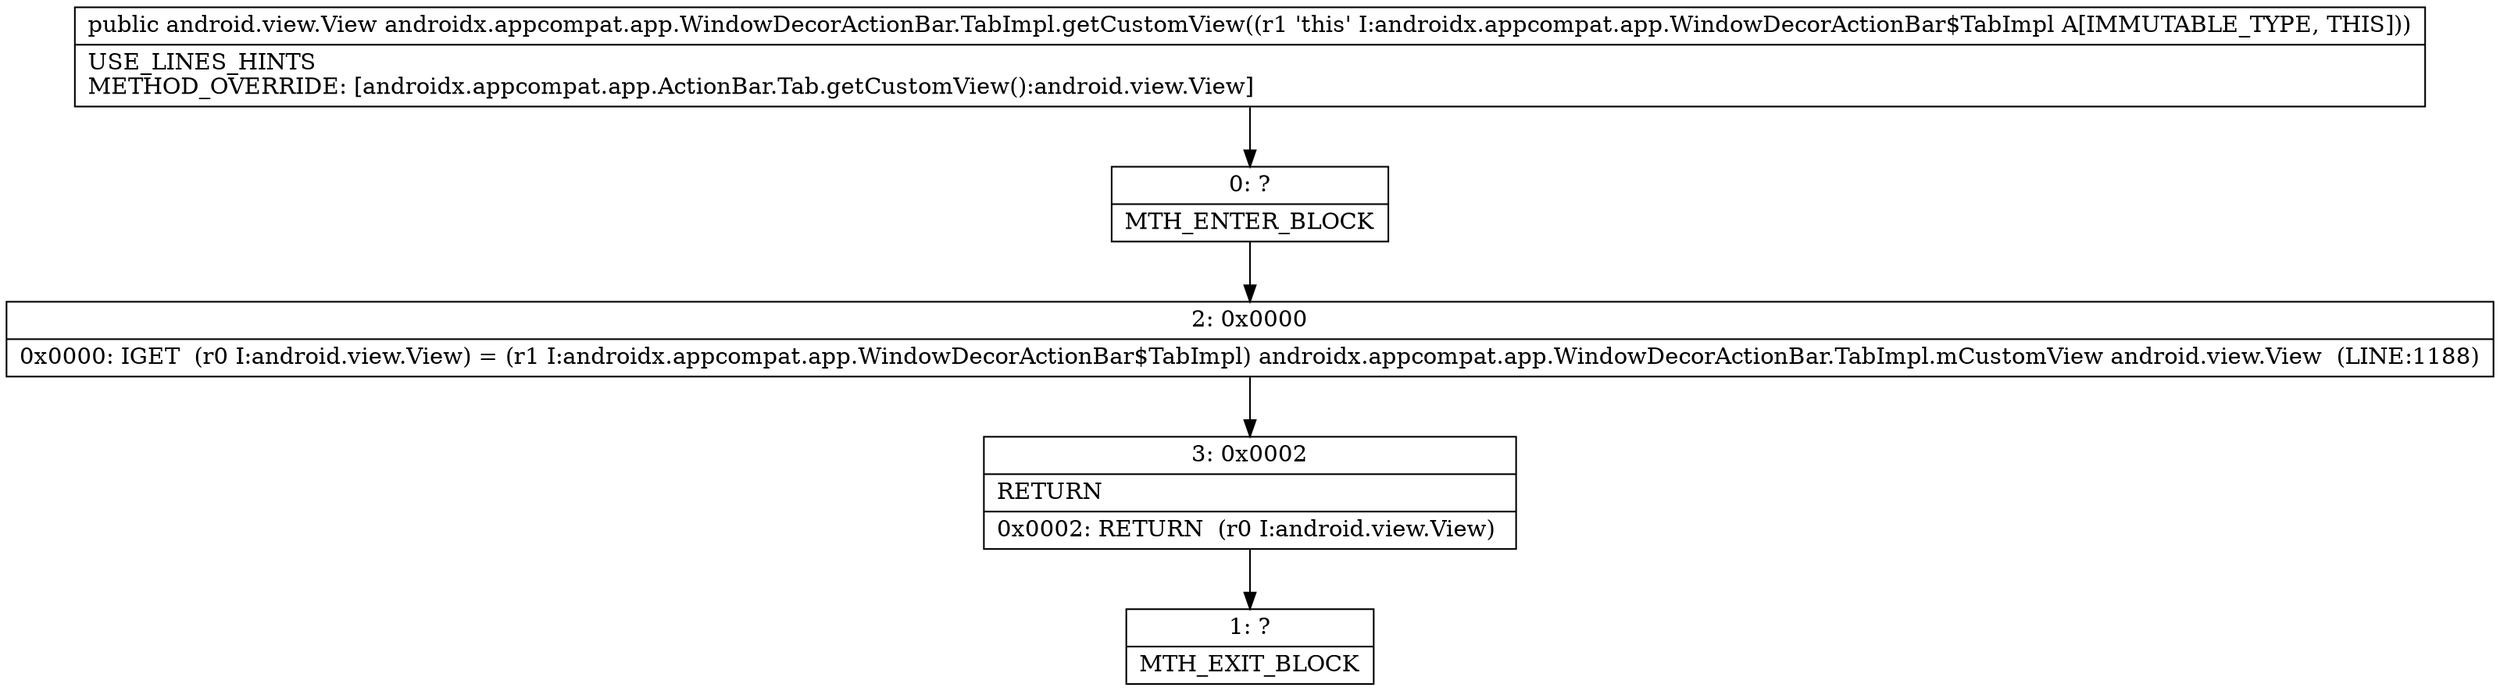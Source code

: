 digraph "CFG forandroidx.appcompat.app.WindowDecorActionBar.TabImpl.getCustomView()Landroid\/view\/View;" {
Node_0 [shape=record,label="{0\:\ ?|MTH_ENTER_BLOCK\l}"];
Node_2 [shape=record,label="{2\:\ 0x0000|0x0000: IGET  (r0 I:android.view.View) = (r1 I:androidx.appcompat.app.WindowDecorActionBar$TabImpl) androidx.appcompat.app.WindowDecorActionBar.TabImpl.mCustomView android.view.View  (LINE:1188)\l}"];
Node_3 [shape=record,label="{3\:\ 0x0002|RETURN\l|0x0002: RETURN  (r0 I:android.view.View) \l}"];
Node_1 [shape=record,label="{1\:\ ?|MTH_EXIT_BLOCK\l}"];
MethodNode[shape=record,label="{public android.view.View androidx.appcompat.app.WindowDecorActionBar.TabImpl.getCustomView((r1 'this' I:androidx.appcompat.app.WindowDecorActionBar$TabImpl A[IMMUTABLE_TYPE, THIS]))  | USE_LINES_HINTS\lMETHOD_OVERRIDE: [androidx.appcompat.app.ActionBar.Tab.getCustomView():android.view.View]\l}"];
MethodNode -> Node_0;Node_0 -> Node_2;
Node_2 -> Node_3;
Node_3 -> Node_1;
}


